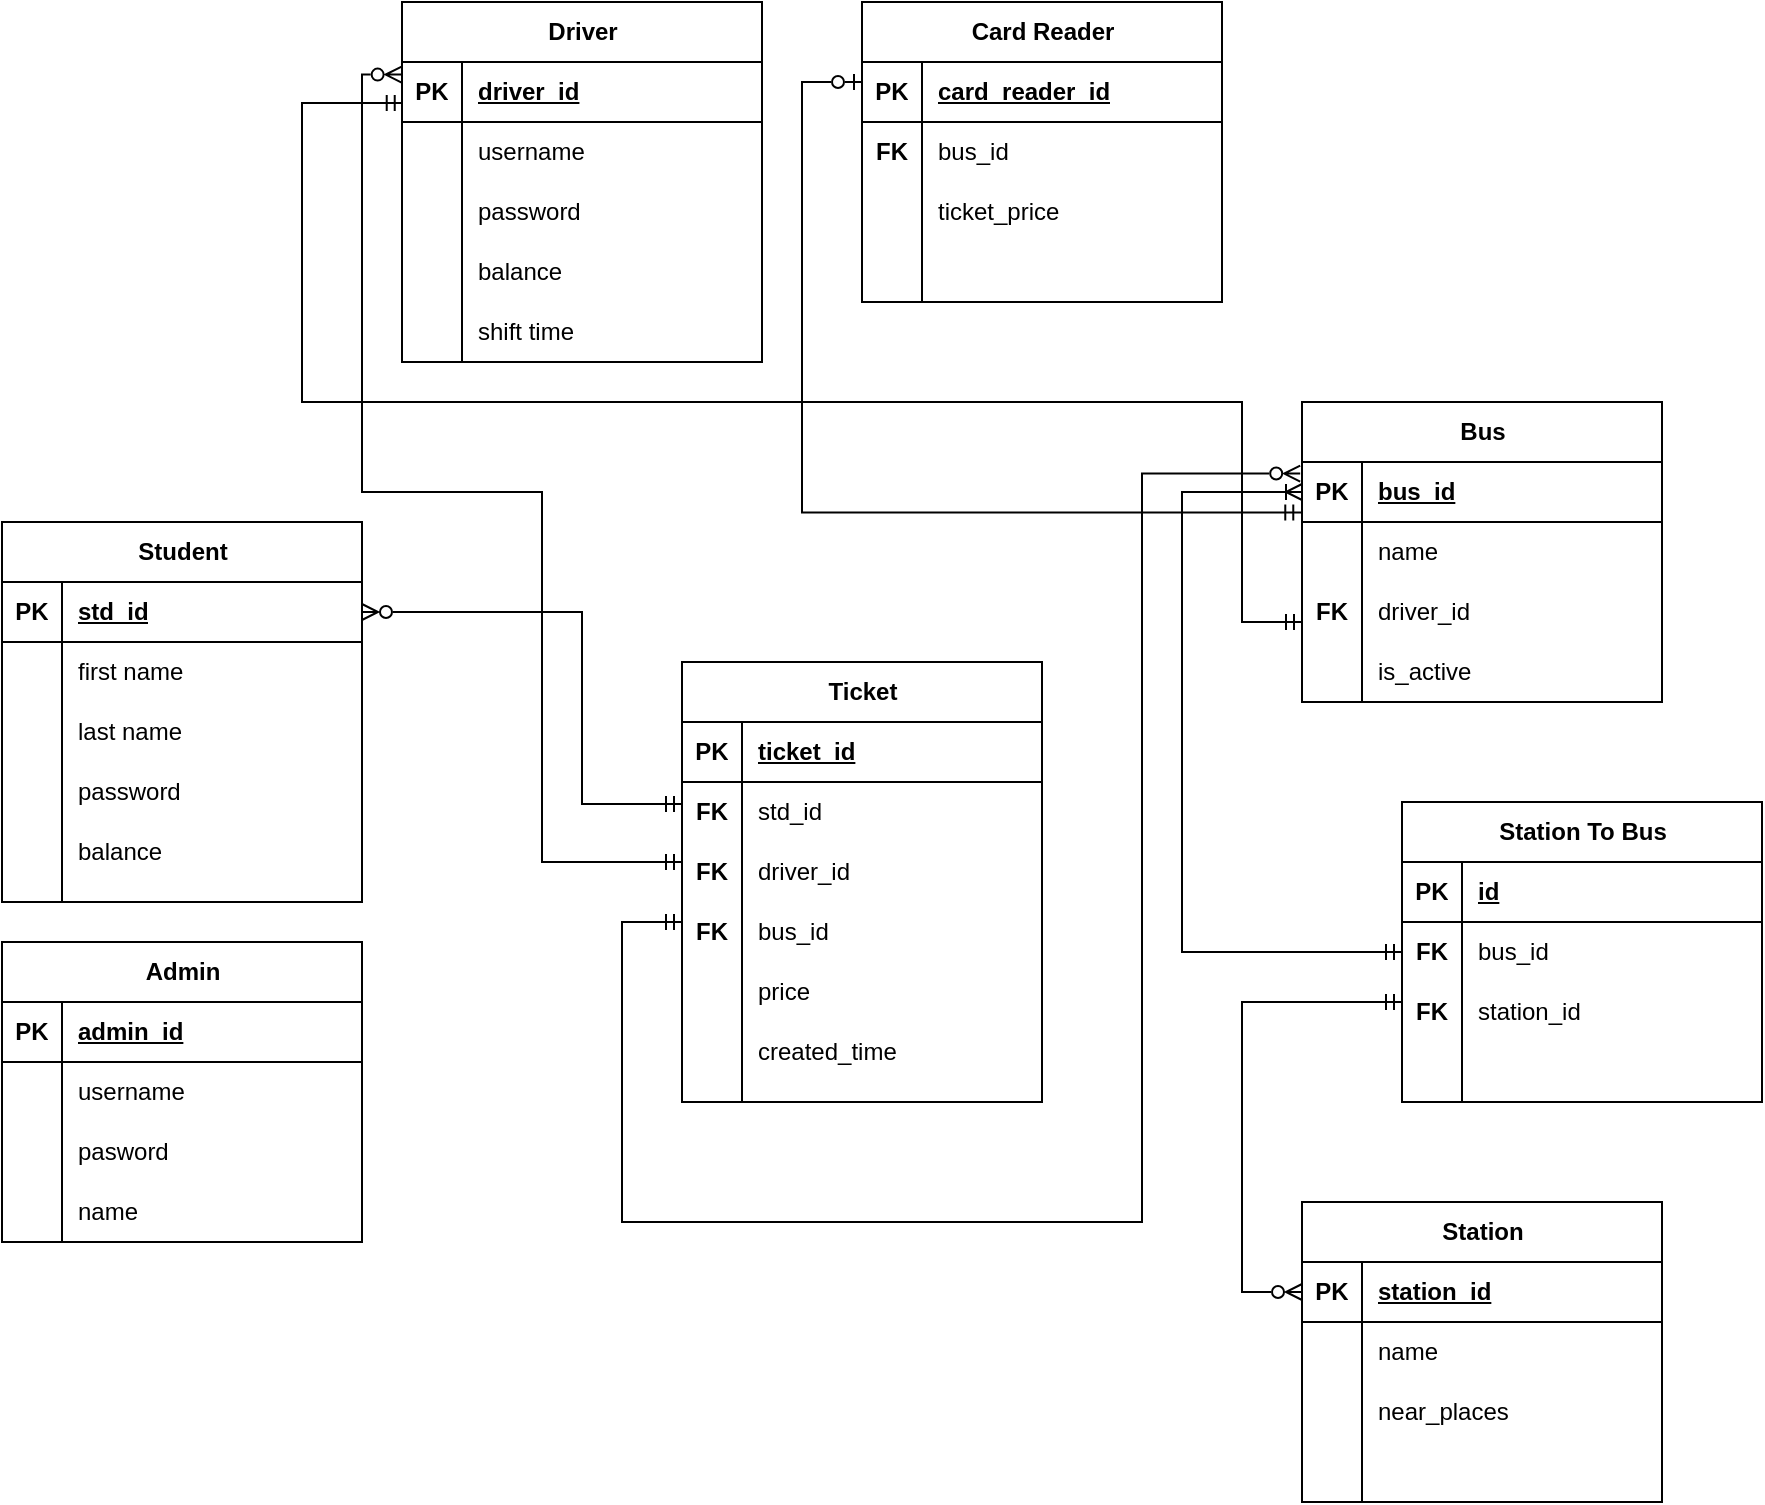 <mxfile version="21.1.8" type="github">
  <diagram name="Page-1" id="_sfg9ShAtfJG--8N6s5Y">
    <mxGraphModel dx="362" dy="801" grid="1" gridSize="10" guides="1" tooltips="1" connect="1" arrows="1" fold="1" page="1" pageScale="1" pageWidth="850" pageHeight="1100" math="0" shadow="0">
      <root>
        <mxCell id="0" />
        <mxCell id="1" parent="0" />
        <mxCell id="ySPBwFhp17g64tjMzKkS-1" value="Student" style="shape=table;startSize=30;container=1;collapsible=1;childLayout=tableLayout;fixedRows=1;rowLines=0;fontStyle=1;align=center;resizeLast=1;html=1;" parent="1" vertex="1">
          <mxGeometry x="170" y="290" width="180" height="190" as="geometry" />
        </mxCell>
        <mxCell id="ySPBwFhp17g64tjMzKkS-2" value="" style="shape=tableRow;horizontal=0;startSize=0;swimlaneHead=0;swimlaneBody=0;fillColor=none;collapsible=0;dropTarget=0;points=[[0,0.5],[1,0.5]];portConstraint=eastwest;top=0;left=0;right=0;bottom=1;" parent="ySPBwFhp17g64tjMzKkS-1" vertex="1">
          <mxGeometry y="30" width="180" height="30" as="geometry" />
        </mxCell>
        <mxCell id="ySPBwFhp17g64tjMzKkS-3" value="PK" style="shape=partialRectangle;connectable=0;fillColor=none;top=0;left=0;bottom=0;right=0;fontStyle=1;overflow=hidden;whiteSpace=wrap;html=1;" parent="ySPBwFhp17g64tjMzKkS-2" vertex="1">
          <mxGeometry width="30" height="30" as="geometry">
            <mxRectangle width="30" height="30" as="alternateBounds" />
          </mxGeometry>
        </mxCell>
        <mxCell id="ySPBwFhp17g64tjMzKkS-4" value="std_id" style="shape=partialRectangle;connectable=0;fillColor=none;top=0;left=0;bottom=0;right=0;align=left;spacingLeft=6;fontStyle=5;overflow=hidden;whiteSpace=wrap;html=1;" parent="ySPBwFhp17g64tjMzKkS-2" vertex="1">
          <mxGeometry x="30" width="150" height="30" as="geometry">
            <mxRectangle width="150" height="30" as="alternateBounds" />
          </mxGeometry>
        </mxCell>
        <mxCell id="ySPBwFhp17g64tjMzKkS-5" value="" style="shape=tableRow;horizontal=0;startSize=0;swimlaneHead=0;swimlaneBody=0;fillColor=none;collapsible=0;dropTarget=0;points=[[0,0.5],[1,0.5]];portConstraint=eastwest;top=0;left=0;right=0;bottom=0;" parent="ySPBwFhp17g64tjMzKkS-1" vertex="1">
          <mxGeometry y="60" width="180" height="30" as="geometry" />
        </mxCell>
        <mxCell id="ySPBwFhp17g64tjMzKkS-6" value="" style="shape=partialRectangle;connectable=0;fillColor=none;top=0;left=0;bottom=0;right=0;editable=1;overflow=hidden;whiteSpace=wrap;html=1;" parent="ySPBwFhp17g64tjMzKkS-5" vertex="1">
          <mxGeometry width="30" height="30" as="geometry">
            <mxRectangle width="30" height="30" as="alternateBounds" />
          </mxGeometry>
        </mxCell>
        <mxCell id="ySPBwFhp17g64tjMzKkS-7" value="first name" style="shape=partialRectangle;connectable=0;fillColor=none;top=0;left=0;bottom=0;right=0;align=left;spacingLeft=6;overflow=hidden;whiteSpace=wrap;html=1;" parent="ySPBwFhp17g64tjMzKkS-5" vertex="1">
          <mxGeometry x="30" width="150" height="30" as="geometry">
            <mxRectangle width="150" height="30" as="alternateBounds" />
          </mxGeometry>
        </mxCell>
        <mxCell id="ySPBwFhp17g64tjMzKkS-8" value="" style="shape=tableRow;horizontal=0;startSize=0;swimlaneHead=0;swimlaneBody=0;fillColor=none;collapsible=0;dropTarget=0;points=[[0,0.5],[1,0.5]];portConstraint=eastwest;top=0;left=0;right=0;bottom=0;" parent="ySPBwFhp17g64tjMzKkS-1" vertex="1">
          <mxGeometry y="90" width="180" height="30" as="geometry" />
        </mxCell>
        <mxCell id="ySPBwFhp17g64tjMzKkS-9" value="" style="shape=partialRectangle;connectable=0;fillColor=none;top=0;left=0;bottom=0;right=0;editable=1;overflow=hidden;whiteSpace=wrap;html=1;" parent="ySPBwFhp17g64tjMzKkS-8" vertex="1">
          <mxGeometry width="30" height="30" as="geometry">
            <mxRectangle width="30" height="30" as="alternateBounds" />
          </mxGeometry>
        </mxCell>
        <mxCell id="ySPBwFhp17g64tjMzKkS-10" value="last name" style="shape=partialRectangle;connectable=0;fillColor=none;top=0;left=0;bottom=0;right=0;align=left;spacingLeft=6;overflow=hidden;whiteSpace=wrap;html=1;" parent="ySPBwFhp17g64tjMzKkS-8" vertex="1">
          <mxGeometry x="30" width="150" height="30" as="geometry">
            <mxRectangle width="150" height="30" as="alternateBounds" />
          </mxGeometry>
        </mxCell>
        <mxCell id="ySPBwFhp17g64tjMzKkS-11" value="" style="shape=tableRow;horizontal=0;startSize=0;swimlaneHead=0;swimlaneBody=0;fillColor=none;collapsible=0;dropTarget=0;points=[[0,0.5],[1,0.5]];portConstraint=eastwest;top=0;left=0;right=0;bottom=0;" parent="ySPBwFhp17g64tjMzKkS-1" vertex="1">
          <mxGeometry y="120" width="180" height="30" as="geometry" />
        </mxCell>
        <mxCell id="ySPBwFhp17g64tjMzKkS-12" value="" style="shape=partialRectangle;connectable=0;fillColor=none;top=0;left=0;bottom=0;right=0;editable=1;overflow=hidden;whiteSpace=wrap;html=1;" parent="ySPBwFhp17g64tjMzKkS-11" vertex="1">
          <mxGeometry width="30" height="30" as="geometry">
            <mxRectangle width="30" height="30" as="alternateBounds" />
          </mxGeometry>
        </mxCell>
        <mxCell id="ySPBwFhp17g64tjMzKkS-13" value="password" style="shape=partialRectangle;connectable=0;fillColor=none;top=0;left=0;bottom=0;right=0;align=left;spacingLeft=6;overflow=hidden;whiteSpace=wrap;html=1;" parent="ySPBwFhp17g64tjMzKkS-11" vertex="1">
          <mxGeometry x="30" width="150" height="30" as="geometry">
            <mxRectangle width="150" height="30" as="alternateBounds" />
          </mxGeometry>
        </mxCell>
        <mxCell id="ySPBwFhp17g64tjMzKkS-14" value="" style="endArrow=none;html=1;rounded=0;" parent="1" edge="1">
          <mxGeometry width="50" height="50" relative="1" as="geometry">
            <mxPoint x="200" y="480" as="sourcePoint" />
            <mxPoint x="200" y="440" as="targetPoint" />
          </mxGeometry>
        </mxCell>
        <mxCell id="ySPBwFhp17g64tjMzKkS-15" value="balance" style="shape=partialRectangle;connectable=0;fillColor=none;top=0;left=0;bottom=0;right=0;align=left;spacingLeft=6;overflow=hidden;whiteSpace=wrap;html=1;" parent="1" vertex="1">
          <mxGeometry x="200" y="440" width="150" height="30" as="geometry">
            <mxRectangle width="150" height="30" as="alternateBounds" />
          </mxGeometry>
        </mxCell>
        <mxCell id="ySPBwFhp17g64tjMzKkS-17" value="Admin" style="shape=table;startSize=30;container=1;collapsible=1;childLayout=tableLayout;fixedRows=1;rowLines=0;fontStyle=1;align=center;resizeLast=1;html=1;" parent="1" vertex="1">
          <mxGeometry x="170" y="500" width="180" height="150" as="geometry" />
        </mxCell>
        <mxCell id="ySPBwFhp17g64tjMzKkS-18" value="" style="shape=tableRow;horizontal=0;startSize=0;swimlaneHead=0;swimlaneBody=0;fillColor=none;collapsible=0;dropTarget=0;points=[[0,0.5],[1,0.5]];portConstraint=eastwest;top=0;left=0;right=0;bottom=1;" parent="ySPBwFhp17g64tjMzKkS-17" vertex="1">
          <mxGeometry y="30" width="180" height="30" as="geometry" />
        </mxCell>
        <mxCell id="ySPBwFhp17g64tjMzKkS-19" value="PK" style="shape=partialRectangle;connectable=0;fillColor=none;top=0;left=0;bottom=0;right=0;fontStyle=1;overflow=hidden;whiteSpace=wrap;html=1;" parent="ySPBwFhp17g64tjMzKkS-18" vertex="1">
          <mxGeometry width="30" height="30" as="geometry">
            <mxRectangle width="30" height="30" as="alternateBounds" />
          </mxGeometry>
        </mxCell>
        <mxCell id="ySPBwFhp17g64tjMzKkS-20" value="admin_id" style="shape=partialRectangle;connectable=0;fillColor=none;top=0;left=0;bottom=0;right=0;align=left;spacingLeft=6;fontStyle=5;overflow=hidden;whiteSpace=wrap;html=1;" parent="ySPBwFhp17g64tjMzKkS-18" vertex="1">
          <mxGeometry x="30" width="150" height="30" as="geometry">
            <mxRectangle width="150" height="30" as="alternateBounds" />
          </mxGeometry>
        </mxCell>
        <mxCell id="ySPBwFhp17g64tjMzKkS-21" value="" style="shape=tableRow;horizontal=0;startSize=0;swimlaneHead=0;swimlaneBody=0;fillColor=none;collapsible=0;dropTarget=0;points=[[0,0.5],[1,0.5]];portConstraint=eastwest;top=0;left=0;right=0;bottom=0;" parent="ySPBwFhp17g64tjMzKkS-17" vertex="1">
          <mxGeometry y="60" width="180" height="30" as="geometry" />
        </mxCell>
        <mxCell id="ySPBwFhp17g64tjMzKkS-22" value="" style="shape=partialRectangle;connectable=0;fillColor=none;top=0;left=0;bottom=0;right=0;editable=1;overflow=hidden;whiteSpace=wrap;html=1;" parent="ySPBwFhp17g64tjMzKkS-21" vertex="1">
          <mxGeometry width="30" height="30" as="geometry">
            <mxRectangle width="30" height="30" as="alternateBounds" />
          </mxGeometry>
        </mxCell>
        <mxCell id="ySPBwFhp17g64tjMzKkS-23" value="username" style="shape=partialRectangle;connectable=0;fillColor=none;top=0;left=0;bottom=0;right=0;align=left;spacingLeft=6;overflow=hidden;whiteSpace=wrap;html=1;" parent="ySPBwFhp17g64tjMzKkS-21" vertex="1">
          <mxGeometry x="30" width="150" height="30" as="geometry">
            <mxRectangle width="150" height="30" as="alternateBounds" />
          </mxGeometry>
        </mxCell>
        <mxCell id="ySPBwFhp17g64tjMzKkS-24" value="" style="shape=tableRow;horizontal=0;startSize=0;swimlaneHead=0;swimlaneBody=0;fillColor=none;collapsible=0;dropTarget=0;points=[[0,0.5],[1,0.5]];portConstraint=eastwest;top=0;left=0;right=0;bottom=0;" parent="ySPBwFhp17g64tjMzKkS-17" vertex="1">
          <mxGeometry y="90" width="180" height="30" as="geometry" />
        </mxCell>
        <mxCell id="ySPBwFhp17g64tjMzKkS-25" value="" style="shape=partialRectangle;connectable=0;fillColor=none;top=0;left=0;bottom=0;right=0;editable=1;overflow=hidden;whiteSpace=wrap;html=1;" parent="ySPBwFhp17g64tjMzKkS-24" vertex="1">
          <mxGeometry width="30" height="30" as="geometry">
            <mxRectangle width="30" height="30" as="alternateBounds" />
          </mxGeometry>
        </mxCell>
        <mxCell id="ySPBwFhp17g64tjMzKkS-26" value="pasword" style="shape=partialRectangle;connectable=0;fillColor=none;top=0;left=0;bottom=0;right=0;align=left;spacingLeft=6;overflow=hidden;whiteSpace=wrap;html=1;" parent="ySPBwFhp17g64tjMzKkS-24" vertex="1">
          <mxGeometry x="30" width="150" height="30" as="geometry">
            <mxRectangle width="150" height="30" as="alternateBounds" />
          </mxGeometry>
        </mxCell>
        <mxCell id="ySPBwFhp17g64tjMzKkS-27" value="" style="shape=tableRow;horizontal=0;startSize=0;swimlaneHead=0;swimlaneBody=0;fillColor=none;collapsible=0;dropTarget=0;points=[[0,0.5],[1,0.5]];portConstraint=eastwest;top=0;left=0;right=0;bottom=0;" parent="ySPBwFhp17g64tjMzKkS-17" vertex="1">
          <mxGeometry y="120" width="180" height="30" as="geometry" />
        </mxCell>
        <mxCell id="ySPBwFhp17g64tjMzKkS-28" value="" style="shape=partialRectangle;connectable=0;fillColor=none;top=0;left=0;bottom=0;right=0;editable=1;overflow=hidden;whiteSpace=wrap;html=1;" parent="ySPBwFhp17g64tjMzKkS-27" vertex="1">
          <mxGeometry width="30" height="30" as="geometry">
            <mxRectangle width="30" height="30" as="alternateBounds" />
          </mxGeometry>
        </mxCell>
        <mxCell id="ySPBwFhp17g64tjMzKkS-29" value="name" style="shape=partialRectangle;connectable=0;fillColor=none;top=0;left=0;bottom=0;right=0;align=left;spacingLeft=6;overflow=hidden;whiteSpace=wrap;html=1;" parent="ySPBwFhp17g64tjMzKkS-27" vertex="1">
          <mxGeometry x="30" width="150" height="30" as="geometry">
            <mxRectangle width="150" height="30" as="alternateBounds" />
          </mxGeometry>
        </mxCell>
        <mxCell id="ySPBwFhp17g64tjMzKkS-32" value="Ticket" style="shape=table;startSize=30;container=1;collapsible=1;childLayout=tableLayout;fixedRows=1;rowLines=0;fontStyle=1;align=center;resizeLast=1;html=1;" parent="1" vertex="1">
          <mxGeometry x="510" y="360" width="180" height="220" as="geometry" />
        </mxCell>
        <mxCell id="ySPBwFhp17g64tjMzKkS-33" value="" style="shape=tableRow;horizontal=0;startSize=0;swimlaneHead=0;swimlaneBody=0;fillColor=none;collapsible=0;dropTarget=0;points=[[0,0.5],[1,0.5]];portConstraint=eastwest;top=0;left=0;right=0;bottom=1;" parent="ySPBwFhp17g64tjMzKkS-32" vertex="1">
          <mxGeometry y="30" width="180" height="30" as="geometry" />
        </mxCell>
        <mxCell id="ySPBwFhp17g64tjMzKkS-34" value="PK" style="shape=partialRectangle;connectable=0;fillColor=none;top=0;left=0;bottom=0;right=0;fontStyle=1;overflow=hidden;whiteSpace=wrap;html=1;" parent="ySPBwFhp17g64tjMzKkS-33" vertex="1">
          <mxGeometry width="30" height="30" as="geometry">
            <mxRectangle width="30" height="30" as="alternateBounds" />
          </mxGeometry>
        </mxCell>
        <mxCell id="ySPBwFhp17g64tjMzKkS-35" value="ticket_id" style="shape=partialRectangle;connectable=0;fillColor=none;top=0;left=0;bottom=0;right=0;align=left;spacingLeft=6;fontStyle=5;overflow=hidden;whiteSpace=wrap;html=1;" parent="ySPBwFhp17g64tjMzKkS-33" vertex="1">
          <mxGeometry x="30" width="150" height="30" as="geometry">
            <mxRectangle width="150" height="30" as="alternateBounds" />
          </mxGeometry>
        </mxCell>
        <mxCell id="ySPBwFhp17g64tjMzKkS-36" value="" style="shape=tableRow;horizontal=0;startSize=0;swimlaneHead=0;swimlaneBody=0;fillColor=none;collapsible=0;dropTarget=0;points=[[0,0.5],[1,0.5]];portConstraint=eastwest;top=0;left=0;right=0;bottom=0;" parent="ySPBwFhp17g64tjMzKkS-32" vertex="1">
          <mxGeometry y="60" width="180" height="30" as="geometry" />
        </mxCell>
        <mxCell id="ySPBwFhp17g64tjMzKkS-37" value="" style="shape=partialRectangle;connectable=0;fillColor=none;top=0;left=0;bottom=0;right=0;editable=1;overflow=hidden;whiteSpace=wrap;html=1;" parent="ySPBwFhp17g64tjMzKkS-36" vertex="1">
          <mxGeometry width="30" height="30" as="geometry">
            <mxRectangle width="30" height="30" as="alternateBounds" />
          </mxGeometry>
        </mxCell>
        <mxCell id="ySPBwFhp17g64tjMzKkS-38" value="std_id" style="shape=partialRectangle;connectable=0;fillColor=none;top=0;left=0;bottom=0;right=0;align=left;spacingLeft=6;overflow=hidden;whiteSpace=wrap;html=1;" parent="ySPBwFhp17g64tjMzKkS-36" vertex="1">
          <mxGeometry x="30" width="150" height="30" as="geometry">
            <mxRectangle width="150" height="30" as="alternateBounds" />
          </mxGeometry>
        </mxCell>
        <mxCell id="ySPBwFhp17g64tjMzKkS-39" value="" style="shape=tableRow;horizontal=0;startSize=0;swimlaneHead=0;swimlaneBody=0;fillColor=none;collapsible=0;dropTarget=0;points=[[0,0.5],[1,0.5]];portConstraint=eastwest;top=0;left=0;right=0;bottom=0;" parent="ySPBwFhp17g64tjMzKkS-32" vertex="1">
          <mxGeometry y="90" width="180" height="30" as="geometry" />
        </mxCell>
        <mxCell id="ySPBwFhp17g64tjMzKkS-40" value="" style="shape=partialRectangle;connectable=0;fillColor=none;top=0;left=0;bottom=0;right=0;editable=1;overflow=hidden;whiteSpace=wrap;html=1;" parent="ySPBwFhp17g64tjMzKkS-39" vertex="1">
          <mxGeometry width="30" height="30" as="geometry">
            <mxRectangle width="30" height="30" as="alternateBounds" />
          </mxGeometry>
        </mxCell>
        <mxCell id="ySPBwFhp17g64tjMzKkS-41" value="driver_id" style="shape=partialRectangle;connectable=0;fillColor=none;top=0;left=0;bottom=0;right=0;align=left;spacingLeft=6;overflow=hidden;whiteSpace=wrap;html=1;" parent="ySPBwFhp17g64tjMzKkS-39" vertex="1">
          <mxGeometry x="30" width="150" height="30" as="geometry">
            <mxRectangle width="150" height="30" as="alternateBounds" />
          </mxGeometry>
        </mxCell>
        <mxCell id="ySPBwFhp17g64tjMzKkS-42" value="" style="shape=tableRow;horizontal=0;startSize=0;swimlaneHead=0;swimlaneBody=0;fillColor=none;collapsible=0;dropTarget=0;points=[[0,0.5],[1,0.5]];portConstraint=eastwest;top=0;left=0;right=0;bottom=0;" parent="ySPBwFhp17g64tjMzKkS-32" vertex="1">
          <mxGeometry y="120" width="180" height="30" as="geometry" />
        </mxCell>
        <mxCell id="ySPBwFhp17g64tjMzKkS-43" value="" style="shape=partialRectangle;connectable=0;fillColor=none;top=0;left=0;bottom=0;right=0;editable=1;overflow=hidden;whiteSpace=wrap;html=1;" parent="ySPBwFhp17g64tjMzKkS-42" vertex="1">
          <mxGeometry width="30" height="30" as="geometry">
            <mxRectangle width="30" height="30" as="alternateBounds" />
          </mxGeometry>
        </mxCell>
        <mxCell id="ySPBwFhp17g64tjMzKkS-44" value="bus_id" style="shape=partialRectangle;connectable=0;fillColor=none;top=0;left=0;bottom=0;right=0;align=left;spacingLeft=6;overflow=hidden;whiteSpace=wrap;html=1;" parent="ySPBwFhp17g64tjMzKkS-42" vertex="1">
          <mxGeometry x="30" width="150" height="30" as="geometry">
            <mxRectangle width="150" height="30" as="alternateBounds" />
          </mxGeometry>
        </mxCell>
        <mxCell id="ySPBwFhp17g64tjMzKkS-45" value="" style="endArrow=none;html=1;rounded=0;" parent="1" edge="1">
          <mxGeometry width="50" height="50" relative="1" as="geometry">
            <mxPoint x="540" y="580" as="sourcePoint" />
            <mxPoint x="540" y="510" as="targetPoint" />
          </mxGeometry>
        </mxCell>
        <mxCell id="ySPBwFhp17g64tjMzKkS-46" value="price" style="shape=partialRectangle;connectable=0;fillColor=none;top=0;left=0;bottom=0;right=0;align=left;spacingLeft=6;overflow=hidden;whiteSpace=wrap;html=1;" parent="1" vertex="1">
          <mxGeometry x="540" y="510" width="150" height="30" as="geometry">
            <mxRectangle width="150" height="30" as="alternateBounds" />
          </mxGeometry>
        </mxCell>
        <mxCell id="ySPBwFhp17g64tjMzKkS-47" value="created_time" style="shape=partialRectangle;connectable=0;fillColor=none;top=0;left=0;bottom=0;right=0;align=left;spacingLeft=6;overflow=hidden;whiteSpace=wrap;html=1;" parent="1" vertex="1">
          <mxGeometry x="540" y="540" width="150" height="30" as="geometry">
            <mxRectangle width="150" height="30" as="alternateBounds" />
          </mxGeometry>
        </mxCell>
        <mxCell id="ySPBwFhp17g64tjMzKkS-48" value="Bus" style="shape=table;startSize=30;container=1;collapsible=1;childLayout=tableLayout;fixedRows=1;rowLines=0;fontStyle=1;align=center;resizeLast=1;html=1;" parent="1" vertex="1">
          <mxGeometry x="820" y="230" width="180" height="150" as="geometry" />
        </mxCell>
        <mxCell id="ySPBwFhp17g64tjMzKkS-49" value="" style="shape=tableRow;horizontal=0;startSize=0;swimlaneHead=0;swimlaneBody=0;fillColor=none;collapsible=0;dropTarget=0;points=[[0,0.5],[1,0.5]];portConstraint=eastwest;top=0;left=0;right=0;bottom=1;" parent="ySPBwFhp17g64tjMzKkS-48" vertex="1">
          <mxGeometry y="30" width="180" height="30" as="geometry" />
        </mxCell>
        <mxCell id="ySPBwFhp17g64tjMzKkS-50" value="PK" style="shape=partialRectangle;connectable=0;fillColor=none;top=0;left=0;bottom=0;right=0;fontStyle=1;overflow=hidden;whiteSpace=wrap;html=1;" parent="ySPBwFhp17g64tjMzKkS-49" vertex="1">
          <mxGeometry width="30" height="30" as="geometry">
            <mxRectangle width="30" height="30" as="alternateBounds" />
          </mxGeometry>
        </mxCell>
        <mxCell id="ySPBwFhp17g64tjMzKkS-51" value="bus_id" style="shape=partialRectangle;connectable=0;fillColor=none;top=0;left=0;bottom=0;right=0;align=left;spacingLeft=6;fontStyle=5;overflow=hidden;whiteSpace=wrap;html=1;" parent="ySPBwFhp17g64tjMzKkS-49" vertex="1">
          <mxGeometry x="30" width="150" height="30" as="geometry">
            <mxRectangle width="150" height="30" as="alternateBounds" />
          </mxGeometry>
        </mxCell>
        <mxCell id="ySPBwFhp17g64tjMzKkS-52" value="" style="shape=tableRow;horizontal=0;startSize=0;swimlaneHead=0;swimlaneBody=0;fillColor=none;collapsible=0;dropTarget=0;points=[[0,0.5],[1,0.5]];portConstraint=eastwest;top=0;left=0;right=0;bottom=0;" parent="ySPBwFhp17g64tjMzKkS-48" vertex="1">
          <mxGeometry y="60" width="180" height="30" as="geometry" />
        </mxCell>
        <mxCell id="ySPBwFhp17g64tjMzKkS-53" value="" style="shape=partialRectangle;connectable=0;fillColor=none;top=0;left=0;bottom=0;right=0;editable=1;overflow=hidden;whiteSpace=wrap;html=1;" parent="ySPBwFhp17g64tjMzKkS-52" vertex="1">
          <mxGeometry width="30" height="30" as="geometry">
            <mxRectangle width="30" height="30" as="alternateBounds" />
          </mxGeometry>
        </mxCell>
        <mxCell id="ySPBwFhp17g64tjMzKkS-54" value="name" style="shape=partialRectangle;connectable=0;fillColor=none;top=0;left=0;bottom=0;right=0;align=left;spacingLeft=6;overflow=hidden;whiteSpace=wrap;html=1;" parent="ySPBwFhp17g64tjMzKkS-52" vertex="1">
          <mxGeometry x="30" width="150" height="30" as="geometry">
            <mxRectangle width="150" height="30" as="alternateBounds" />
          </mxGeometry>
        </mxCell>
        <mxCell id="ySPBwFhp17g64tjMzKkS-55" value="" style="shape=tableRow;horizontal=0;startSize=0;swimlaneHead=0;swimlaneBody=0;fillColor=none;collapsible=0;dropTarget=0;points=[[0,0.5],[1,0.5]];portConstraint=eastwest;top=0;left=0;right=0;bottom=0;" parent="ySPBwFhp17g64tjMzKkS-48" vertex="1">
          <mxGeometry y="90" width="180" height="30" as="geometry" />
        </mxCell>
        <mxCell id="ySPBwFhp17g64tjMzKkS-56" value="" style="shape=partialRectangle;connectable=0;fillColor=none;top=0;left=0;bottom=0;right=0;editable=1;overflow=hidden;whiteSpace=wrap;html=1;" parent="ySPBwFhp17g64tjMzKkS-55" vertex="1">
          <mxGeometry width="30" height="30" as="geometry">
            <mxRectangle width="30" height="30" as="alternateBounds" />
          </mxGeometry>
        </mxCell>
        <mxCell id="ySPBwFhp17g64tjMzKkS-57" value="driver_id" style="shape=partialRectangle;connectable=0;fillColor=none;top=0;left=0;bottom=0;right=0;align=left;spacingLeft=6;overflow=hidden;whiteSpace=wrap;html=1;" parent="ySPBwFhp17g64tjMzKkS-55" vertex="1">
          <mxGeometry x="30" width="150" height="30" as="geometry">
            <mxRectangle width="150" height="30" as="alternateBounds" />
          </mxGeometry>
        </mxCell>
        <mxCell id="ySPBwFhp17g64tjMzKkS-58" value="" style="shape=tableRow;horizontal=0;startSize=0;swimlaneHead=0;swimlaneBody=0;fillColor=none;collapsible=0;dropTarget=0;points=[[0,0.5],[1,0.5]];portConstraint=eastwest;top=0;left=0;right=0;bottom=0;" parent="ySPBwFhp17g64tjMzKkS-48" vertex="1">
          <mxGeometry y="120" width="180" height="30" as="geometry" />
        </mxCell>
        <mxCell id="ySPBwFhp17g64tjMzKkS-59" value="" style="shape=partialRectangle;connectable=0;fillColor=none;top=0;left=0;bottom=0;right=0;editable=1;overflow=hidden;whiteSpace=wrap;html=1;" parent="ySPBwFhp17g64tjMzKkS-58" vertex="1">
          <mxGeometry width="30" height="30" as="geometry">
            <mxRectangle width="30" height="30" as="alternateBounds" />
          </mxGeometry>
        </mxCell>
        <mxCell id="ySPBwFhp17g64tjMzKkS-60" value="" style="shape=partialRectangle;connectable=0;fillColor=none;top=0;left=0;bottom=0;right=0;align=left;spacingLeft=6;overflow=hidden;whiteSpace=wrap;html=1;" parent="ySPBwFhp17g64tjMzKkS-58" vertex="1">
          <mxGeometry x="30" width="150" height="30" as="geometry">
            <mxRectangle width="150" height="30" as="alternateBounds" />
          </mxGeometry>
        </mxCell>
        <mxCell id="ySPBwFhp17g64tjMzKkS-64" value="Station" style="shape=table;startSize=30;container=1;collapsible=1;childLayout=tableLayout;fixedRows=1;rowLines=0;fontStyle=1;align=center;resizeLast=1;html=1;" parent="1" vertex="1">
          <mxGeometry x="820" y="630" width="180" height="150" as="geometry" />
        </mxCell>
        <mxCell id="ySPBwFhp17g64tjMzKkS-65" value="" style="shape=tableRow;horizontal=0;startSize=0;swimlaneHead=0;swimlaneBody=0;fillColor=none;collapsible=0;dropTarget=0;points=[[0,0.5],[1,0.5]];portConstraint=eastwest;top=0;left=0;right=0;bottom=1;" parent="ySPBwFhp17g64tjMzKkS-64" vertex="1">
          <mxGeometry y="30" width="180" height="30" as="geometry" />
        </mxCell>
        <mxCell id="ySPBwFhp17g64tjMzKkS-66" value="PK" style="shape=partialRectangle;connectable=0;fillColor=none;top=0;left=0;bottom=0;right=0;fontStyle=1;overflow=hidden;whiteSpace=wrap;html=1;" parent="ySPBwFhp17g64tjMzKkS-65" vertex="1">
          <mxGeometry width="30" height="30" as="geometry">
            <mxRectangle width="30" height="30" as="alternateBounds" />
          </mxGeometry>
        </mxCell>
        <mxCell id="ySPBwFhp17g64tjMzKkS-67" value="station_id" style="shape=partialRectangle;connectable=0;fillColor=none;top=0;left=0;bottom=0;right=0;align=left;spacingLeft=6;fontStyle=5;overflow=hidden;whiteSpace=wrap;html=1;" parent="ySPBwFhp17g64tjMzKkS-65" vertex="1">
          <mxGeometry x="30" width="150" height="30" as="geometry">
            <mxRectangle width="150" height="30" as="alternateBounds" />
          </mxGeometry>
        </mxCell>
        <mxCell id="ySPBwFhp17g64tjMzKkS-68" value="" style="shape=tableRow;horizontal=0;startSize=0;swimlaneHead=0;swimlaneBody=0;fillColor=none;collapsible=0;dropTarget=0;points=[[0,0.5],[1,0.5]];portConstraint=eastwest;top=0;left=0;right=0;bottom=0;" parent="ySPBwFhp17g64tjMzKkS-64" vertex="1">
          <mxGeometry y="60" width="180" height="30" as="geometry" />
        </mxCell>
        <mxCell id="ySPBwFhp17g64tjMzKkS-69" value="" style="shape=partialRectangle;connectable=0;fillColor=none;top=0;left=0;bottom=0;right=0;editable=1;overflow=hidden;whiteSpace=wrap;html=1;" parent="ySPBwFhp17g64tjMzKkS-68" vertex="1">
          <mxGeometry width="30" height="30" as="geometry">
            <mxRectangle width="30" height="30" as="alternateBounds" />
          </mxGeometry>
        </mxCell>
        <mxCell id="ySPBwFhp17g64tjMzKkS-70" value="name" style="shape=partialRectangle;connectable=0;fillColor=none;top=0;left=0;bottom=0;right=0;align=left;spacingLeft=6;overflow=hidden;whiteSpace=wrap;html=1;" parent="ySPBwFhp17g64tjMzKkS-68" vertex="1">
          <mxGeometry x="30" width="150" height="30" as="geometry">
            <mxRectangle width="150" height="30" as="alternateBounds" />
          </mxGeometry>
        </mxCell>
        <mxCell id="ySPBwFhp17g64tjMzKkS-71" value="" style="shape=tableRow;horizontal=0;startSize=0;swimlaneHead=0;swimlaneBody=0;fillColor=none;collapsible=0;dropTarget=0;points=[[0,0.5],[1,0.5]];portConstraint=eastwest;top=0;left=0;right=0;bottom=0;" parent="ySPBwFhp17g64tjMzKkS-64" vertex="1">
          <mxGeometry y="90" width="180" height="30" as="geometry" />
        </mxCell>
        <mxCell id="ySPBwFhp17g64tjMzKkS-72" value="" style="shape=partialRectangle;connectable=0;fillColor=none;top=0;left=0;bottom=0;right=0;editable=1;overflow=hidden;whiteSpace=wrap;html=1;" parent="ySPBwFhp17g64tjMzKkS-71" vertex="1">
          <mxGeometry width="30" height="30" as="geometry">
            <mxRectangle width="30" height="30" as="alternateBounds" />
          </mxGeometry>
        </mxCell>
        <mxCell id="ySPBwFhp17g64tjMzKkS-73" value="near_places" style="shape=partialRectangle;connectable=0;fillColor=none;top=0;left=0;bottom=0;right=0;align=left;spacingLeft=6;overflow=hidden;whiteSpace=wrap;html=1;" parent="ySPBwFhp17g64tjMzKkS-71" vertex="1">
          <mxGeometry x="30" width="150" height="30" as="geometry">
            <mxRectangle width="150" height="30" as="alternateBounds" />
          </mxGeometry>
        </mxCell>
        <mxCell id="ySPBwFhp17g64tjMzKkS-74" value="" style="shape=tableRow;horizontal=0;startSize=0;swimlaneHead=0;swimlaneBody=0;fillColor=none;collapsible=0;dropTarget=0;points=[[0,0.5],[1,0.5]];portConstraint=eastwest;top=0;left=0;right=0;bottom=0;" parent="ySPBwFhp17g64tjMzKkS-64" vertex="1">
          <mxGeometry y="120" width="180" height="30" as="geometry" />
        </mxCell>
        <mxCell id="ySPBwFhp17g64tjMzKkS-75" value="" style="shape=partialRectangle;connectable=0;fillColor=none;top=0;left=0;bottom=0;right=0;editable=1;overflow=hidden;whiteSpace=wrap;html=1;" parent="ySPBwFhp17g64tjMzKkS-74" vertex="1">
          <mxGeometry width="30" height="30" as="geometry">
            <mxRectangle width="30" height="30" as="alternateBounds" />
          </mxGeometry>
        </mxCell>
        <mxCell id="ySPBwFhp17g64tjMzKkS-76" value="" style="shape=partialRectangle;connectable=0;fillColor=none;top=0;left=0;bottom=0;right=0;align=left;spacingLeft=6;overflow=hidden;whiteSpace=wrap;html=1;" parent="ySPBwFhp17g64tjMzKkS-74" vertex="1">
          <mxGeometry x="30" width="150" height="30" as="geometry">
            <mxRectangle width="150" height="30" as="alternateBounds" />
          </mxGeometry>
        </mxCell>
        <mxCell id="ySPBwFhp17g64tjMzKkS-77" value="is_active" style="shape=partialRectangle;connectable=0;fillColor=none;top=0;left=0;bottom=0;right=0;align=left;spacingLeft=6;overflow=hidden;whiteSpace=wrap;html=1;" parent="1" vertex="1">
          <mxGeometry x="850" y="350" width="150" height="30" as="geometry">
            <mxRectangle width="150" height="30" as="alternateBounds" />
          </mxGeometry>
        </mxCell>
        <mxCell id="ySPBwFhp17g64tjMzKkS-78" value="" style="endArrow=none;html=1;rounded=0;" parent="1" edge="1">
          <mxGeometry width="50" height="50" relative="1" as="geometry">
            <mxPoint x="850" y="380" as="sourcePoint" />
            <mxPoint x="850" y="380" as="targetPoint" />
          </mxGeometry>
        </mxCell>
        <mxCell id="ySPBwFhp17g64tjMzKkS-79" value="Driver" style="shape=table;startSize=30;container=1;collapsible=1;childLayout=tableLayout;fixedRows=1;rowLines=0;fontStyle=1;align=center;resizeLast=1;html=1;" parent="1" vertex="1">
          <mxGeometry x="370" y="30" width="180" height="180" as="geometry" />
        </mxCell>
        <mxCell id="ySPBwFhp17g64tjMzKkS-80" value="" style="shape=tableRow;horizontal=0;startSize=0;swimlaneHead=0;swimlaneBody=0;fillColor=none;collapsible=0;dropTarget=0;points=[[0,0.5],[1,0.5]];portConstraint=eastwest;top=0;left=0;right=0;bottom=1;" parent="ySPBwFhp17g64tjMzKkS-79" vertex="1">
          <mxGeometry y="30" width="180" height="30" as="geometry" />
        </mxCell>
        <mxCell id="ySPBwFhp17g64tjMzKkS-81" value="PK" style="shape=partialRectangle;connectable=0;fillColor=none;top=0;left=0;bottom=0;right=0;fontStyle=1;overflow=hidden;whiteSpace=wrap;html=1;" parent="ySPBwFhp17g64tjMzKkS-80" vertex="1">
          <mxGeometry width="30" height="30" as="geometry">
            <mxRectangle width="30" height="30" as="alternateBounds" />
          </mxGeometry>
        </mxCell>
        <mxCell id="ySPBwFhp17g64tjMzKkS-82" value="driver_id" style="shape=partialRectangle;connectable=0;fillColor=none;top=0;left=0;bottom=0;right=0;align=left;spacingLeft=6;fontStyle=5;overflow=hidden;whiteSpace=wrap;html=1;" parent="ySPBwFhp17g64tjMzKkS-80" vertex="1">
          <mxGeometry x="30" width="150" height="30" as="geometry">
            <mxRectangle width="150" height="30" as="alternateBounds" />
          </mxGeometry>
        </mxCell>
        <mxCell id="ySPBwFhp17g64tjMzKkS-83" value="" style="shape=tableRow;horizontal=0;startSize=0;swimlaneHead=0;swimlaneBody=0;fillColor=none;collapsible=0;dropTarget=0;points=[[0,0.5],[1,0.5]];portConstraint=eastwest;top=0;left=0;right=0;bottom=0;" parent="ySPBwFhp17g64tjMzKkS-79" vertex="1">
          <mxGeometry y="60" width="180" height="30" as="geometry" />
        </mxCell>
        <mxCell id="ySPBwFhp17g64tjMzKkS-84" value="" style="shape=partialRectangle;connectable=0;fillColor=none;top=0;left=0;bottom=0;right=0;editable=1;overflow=hidden;whiteSpace=wrap;html=1;" parent="ySPBwFhp17g64tjMzKkS-83" vertex="1">
          <mxGeometry width="30" height="30" as="geometry">
            <mxRectangle width="30" height="30" as="alternateBounds" />
          </mxGeometry>
        </mxCell>
        <mxCell id="ySPBwFhp17g64tjMzKkS-85" value="username" style="shape=partialRectangle;connectable=0;fillColor=none;top=0;left=0;bottom=0;right=0;align=left;spacingLeft=6;overflow=hidden;whiteSpace=wrap;html=1;" parent="ySPBwFhp17g64tjMzKkS-83" vertex="1">
          <mxGeometry x="30" width="150" height="30" as="geometry">
            <mxRectangle width="150" height="30" as="alternateBounds" />
          </mxGeometry>
        </mxCell>
        <mxCell id="ySPBwFhp17g64tjMzKkS-86" value="" style="shape=tableRow;horizontal=0;startSize=0;swimlaneHead=0;swimlaneBody=0;fillColor=none;collapsible=0;dropTarget=0;points=[[0,0.5],[1,0.5]];portConstraint=eastwest;top=0;left=0;right=0;bottom=0;" parent="ySPBwFhp17g64tjMzKkS-79" vertex="1">
          <mxGeometry y="90" width="180" height="30" as="geometry" />
        </mxCell>
        <mxCell id="ySPBwFhp17g64tjMzKkS-87" value="" style="shape=partialRectangle;connectable=0;fillColor=none;top=0;left=0;bottom=0;right=0;editable=1;overflow=hidden;whiteSpace=wrap;html=1;" parent="ySPBwFhp17g64tjMzKkS-86" vertex="1">
          <mxGeometry width="30" height="30" as="geometry">
            <mxRectangle width="30" height="30" as="alternateBounds" />
          </mxGeometry>
        </mxCell>
        <mxCell id="ySPBwFhp17g64tjMzKkS-88" value="password" style="shape=partialRectangle;connectable=0;fillColor=none;top=0;left=0;bottom=0;right=0;align=left;spacingLeft=6;overflow=hidden;whiteSpace=wrap;html=1;" parent="ySPBwFhp17g64tjMzKkS-86" vertex="1">
          <mxGeometry x="30" width="150" height="30" as="geometry">
            <mxRectangle width="150" height="30" as="alternateBounds" />
          </mxGeometry>
        </mxCell>
        <mxCell id="ySPBwFhp17g64tjMzKkS-89" value="" style="shape=tableRow;horizontal=0;startSize=0;swimlaneHead=0;swimlaneBody=0;fillColor=none;collapsible=0;dropTarget=0;points=[[0,0.5],[1,0.5]];portConstraint=eastwest;top=0;left=0;right=0;bottom=0;" parent="ySPBwFhp17g64tjMzKkS-79" vertex="1">
          <mxGeometry y="120" width="180" height="30" as="geometry" />
        </mxCell>
        <mxCell id="ySPBwFhp17g64tjMzKkS-90" value="" style="shape=partialRectangle;connectable=0;fillColor=none;top=0;left=0;bottom=0;right=0;editable=1;overflow=hidden;whiteSpace=wrap;html=1;" parent="ySPBwFhp17g64tjMzKkS-89" vertex="1">
          <mxGeometry width="30" height="30" as="geometry">
            <mxRectangle width="30" height="30" as="alternateBounds" />
          </mxGeometry>
        </mxCell>
        <mxCell id="ySPBwFhp17g64tjMzKkS-91" value="balance" style="shape=partialRectangle;connectable=0;fillColor=none;top=0;left=0;bottom=0;right=0;align=left;spacingLeft=6;overflow=hidden;whiteSpace=wrap;html=1;" parent="ySPBwFhp17g64tjMzKkS-89" vertex="1">
          <mxGeometry x="30" width="150" height="30" as="geometry">
            <mxRectangle width="150" height="30" as="alternateBounds" />
          </mxGeometry>
        </mxCell>
        <mxCell id="ySPBwFhp17g64tjMzKkS-92" value="shift time" style="shape=partialRectangle;connectable=0;fillColor=none;top=0;left=0;bottom=0;right=0;align=left;spacingLeft=6;overflow=hidden;whiteSpace=wrap;html=1;" parent="1" vertex="1">
          <mxGeometry x="400" y="180" width="150" height="30" as="geometry">
            <mxRectangle width="150" height="30" as="alternateBounds" />
          </mxGeometry>
        </mxCell>
        <mxCell id="ySPBwFhp17g64tjMzKkS-93" value="" style="endArrow=none;html=1;rounded=0;" parent="1" edge="1">
          <mxGeometry width="50" height="50" relative="1" as="geometry">
            <mxPoint x="400" y="210" as="sourcePoint" />
            <mxPoint x="400" y="180" as="targetPoint" />
          </mxGeometry>
        </mxCell>
        <mxCell id="ySPBwFhp17g64tjMzKkS-94" value="Card Reader" style="shape=table;startSize=30;container=1;collapsible=1;childLayout=tableLayout;fixedRows=1;rowLines=0;fontStyle=1;align=center;resizeLast=1;html=1;" parent="1" vertex="1">
          <mxGeometry x="600" y="30" width="180" height="150" as="geometry" />
        </mxCell>
        <mxCell id="ySPBwFhp17g64tjMzKkS-95" value="" style="shape=tableRow;horizontal=0;startSize=0;swimlaneHead=0;swimlaneBody=0;fillColor=none;collapsible=0;dropTarget=0;points=[[0,0.5],[1,0.5]];portConstraint=eastwest;top=0;left=0;right=0;bottom=1;" parent="ySPBwFhp17g64tjMzKkS-94" vertex="1">
          <mxGeometry y="30" width="180" height="30" as="geometry" />
        </mxCell>
        <mxCell id="ySPBwFhp17g64tjMzKkS-96" value="PK" style="shape=partialRectangle;connectable=0;fillColor=none;top=0;left=0;bottom=0;right=0;fontStyle=1;overflow=hidden;whiteSpace=wrap;html=1;" parent="ySPBwFhp17g64tjMzKkS-95" vertex="1">
          <mxGeometry width="30" height="30" as="geometry">
            <mxRectangle width="30" height="30" as="alternateBounds" />
          </mxGeometry>
        </mxCell>
        <mxCell id="ySPBwFhp17g64tjMzKkS-97" value="card_reader_id" style="shape=partialRectangle;connectable=0;fillColor=none;top=0;left=0;bottom=0;right=0;align=left;spacingLeft=6;fontStyle=5;overflow=hidden;whiteSpace=wrap;html=1;" parent="ySPBwFhp17g64tjMzKkS-95" vertex="1">
          <mxGeometry x="30" width="150" height="30" as="geometry">
            <mxRectangle width="150" height="30" as="alternateBounds" />
          </mxGeometry>
        </mxCell>
        <mxCell id="ySPBwFhp17g64tjMzKkS-98" value="" style="shape=tableRow;horizontal=0;startSize=0;swimlaneHead=0;swimlaneBody=0;fillColor=none;collapsible=0;dropTarget=0;points=[[0,0.5],[1,0.5]];portConstraint=eastwest;top=0;left=0;right=0;bottom=0;" parent="ySPBwFhp17g64tjMzKkS-94" vertex="1">
          <mxGeometry y="60" width="180" height="30" as="geometry" />
        </mxCell>
        <mxCell id="ySPBwFhp17g64tjMzKkS-99" value="" style="shape=partialRectangle;connectable=0;fillColor=none;top=0;left=0;bottom=0;right=0;editable=1;overflow=hidden;whiteSpace=wrap;html=1;" parent="ySPBwFhp17g64tjMzKkS-98" vertex="1">
          <mxGeometry width="30" height="30" as="geometry">
            <mxRectangle width="30" height="30" as="alternateBounds" />
          </mxGeometry>
        </mxCell>
        <mxCell id="ySPBwFhp17g64tjMzKkS-100" value="bus_id" style="shape=partialRectangle;connectable=0;fillColor=none;top=0;left=0;bottom=0;right=0;align=left;spacingLeft=6;overflow=hidden;whiteSpace=wrap;html=1;" parent="ySPBwFhp17g64tjMzKkS-98" vertex="1">
          <mxGeometry x="30" width="150" height="30" as="geometry">
            <mxRectangle width="150" height="30" as="alternateBounds" />
          </mxGeometry>
        </mxCell>
        <mxCell id="ySPBwFhp17g64tjMzKkS-101" value="" style="shape=tableRow;horizontal=0;startSize=0;swimlaneHead=0;swimlaneBody=0;fillColor=none;collapsible=0;dropTarget=0;points=[[0,0.5],[1,0.5]];portConstraint=eastwest;top=0;left=0;right=0;bottom=0;" parent="ySPBwFhp17g64tjMzKkS-94" vertex="1">
          <mxGeometry y="90" width="180" height="30" as="geometry" />
        </mxCell>
        <mxCell id="ySPBwFhp17g64tjMzKkS-102" value="" style="shape=partialRectangle;connectable=0;fillColor=none;top=0;left=0;bottom=0;right=0;editable=1;overflow=hidden;whiteSpace=wrap;html=1;" parent="ySPBwFhp17g64tjMzKkS-101" vertex="1">
          <mxGeometry width="30" height="30" as="geometry">
            <mxRectangle width="30" height="30" as="alternateBounds" />
          </mxGeometry>
        </mxCell>
        <mxCell id="ySPBwFhp17g64tjMzKkS-103" value="ticket_price" style="shape=partialRectangle;connectable=0;fillColor=none;top=0;left=0;bottom=0;right=0;align=left;spacingLeft=6;overflow=hidden;whiteSpace=wrap;html=1;" parent="ySPBwFhp17g64tjMzKkS-101" vertex="1">
          <mxGeometry x="30" width="150" height="30" as="geometry">
            <mxRectangle width="150" height="30" as="alternateBounds" />
          </mxGeometry>
        </mxCell>
        <mxCell id="ySPBwFhp17g64tjMzKkS-104" value="" style="shape=tableRow;horizontal=0;startSize=0;swimlaneHead=0;swimlaneBody=0;fillColor=none;collapsible=0;dropTarget=0;points=[[0,0.5],[1,0.5]];portConstraint=eastwest;top=0;left=0;right=0;bottom=0;" parent="ySPBwFhp17g64tjMzKkS-94" vertex="1">
          <mxGeometry y="120" width="180" height="30" as="geometry" />
        </mxCell>
        <mxCell id="ySPBwFhp17g64tjMzKkS-105" value="" style="shape=partialRectangle;connectable=0;fillColor=none;top=0;left=0;bottom=0;right=0;editable=1;overflow=hidden;whiteSpace=wrap;html=1;" parent="ySPBwFhp17g64tjMzKkS-104" vertex="1">
          <mxGeometry width="30" height="30" as="geometry">
            <mxRectangle width="30" height="30" as="alternateBounds" />
          </mxGeometry>
        </mxCell>
        <mxCell id="ySPBwFhp17g64tjMzKkS-106" value="" style="shape=partialRectangle;connectable=0;fillColor=none;top=0;left=0;bottom=0;right=0;align=left;spacingLeft=6;overflow=hidden;whiteSpace=wrap;html=1;" parent="ySPBwFhp17g64tjMzKkS-104" vertex="1">
          <mxGeometry x="30" width="150" height="30" as="geometry">
            <mxRectangle width="150" height="30" as="alternateBounds" />
          </mxGeometry>
        </mxCell>
        <mxCell id="ySPBwFhp17g64tjMzKkS-125" value="FK" style="shape=partialRectangle;connectable=0;fillColor=none;top=0;left=0;bottom=0;right=0;fontStyle=1;overflow=hidden;whiteSpace=wrap;html=1;" parent="1" vertex="1">
          <mxGeometry x="820" y="320" width="30" height="30" as="geometry">
            <mxRectangle width="30" height="30" as="alternateBounds" />
          </mxGeometry>
        </mxCell>
        <mxCell id="ySPBwFhp17g64tjMzKkS-127" value="FK" style="shape=partialRectangle;connectable=0;fillColor=none;top=0;left=0;bottom=0;right=0;fontStyle=1;overflow=hidden;whiteSpace=wrap;html=1;" parent="1" vertex="1">
          <mxGeometry x="600" y="90" width="30" height="30" as="geometry">
            <mxRectangle width="30" height="30" as="alternateBounds" />
          </mxGeometry>
        </mxCell>
        <mxCell id="ySPBwFhp17g64tjMzKkS-128" value="FK" style="shape=partialRectangle;connectable=0;fillColor=none;top=0;left=0;bottom=0;right=0;fontStyle=1;overflow=hidden;whiteSpace=wrap;html=1;" parent="1" vertex="1">
          <mxGeometry x="510" y="420" width="30" height="30" as="geometry">
            <mxRectangle width="30" height="30" as="alternateBounds" />
          </mxGeometry>
        </mxCell>
        <mxCell id="ySPBwFhp17g64tjMzKkS-129" value="FK" style="shape=partialRectangle;connectable=0;fillColor=none;top=0;left=0;bottom=0;right=0;fontStyle=1;overflow=hidden;whiteSpace=wrap;html=1;" parent="1" vertex="1">
          <mxGeometry x="510" y="450" width="30" height="30" as="geometry">
            <mxRectangle width="30" height="30" as="alternateBounds" />
          </mxGeometry>
        </mxCell>
        <mxCell id="ySPBwFhp17g64tjMzKkS-130" value="FK" style="shape=partialRectangle;connectable=0;fillColor=none;top=0;left=0;bottom=0;right=0;fontStyle=1;overflow=hidden;whiteSpace=wrap;html=1;" parent="1" vertex="1">
          <mxGeometry x="510" y="480" width="30" height="30" as="geometry">
            <mxRectangle width="30" height="30" as="alternateBounds" />
          </mxGeometry>
        </mxCell>
        <mxCell id="ySPBwFhp17g64tjMzKkS-132" style="edgeStyle=orthogonalEdgeStyle;rounded=0;orthogonalLoop=1;jettySize=auto;html=1;endArrow=ERmandOne;endFill=0;startArrow=ERzeroToMany;startFill=0;" parent="1" source="ySPBwFhp17g64tjMzKkS-2" edge="1">
          <mxGeometry relative="1" as="geometry">
            <mxPoint x="510" y="431" as="targetPoint" />
            <Array as="points">
              <mxPoint x="460" y="335" />
              <mxPoint x="460" y="431" />
            </Array>
          </mxGeometry>
        </mxCell>
        <mxCell id="ySPBwFhp17g64tjMzKkS-133" style="edgeStyle=orthogonalEdgeStyle;rounded=0;orthogonalLoop=1;jettySize=auto;html=1;exitX=-0.001;exitY=0.21;exitDx=0;exitDy=0;exitPerimeter=0;endArrow=ERmandOne;endFill=0;startArrow=ERzeroToMany;startFill=0;" parent="1" source="ySPBwFhp17g64tjMzKkS-80" edge="1">
          <mxGeometry relative="1" as="geometry">
            <mxPoint x="510" y="460" as="targetPoint" />
            <Array as="points">
              <mxPoint x="350" y="66" />
              <mxPoint x="350" y="275" />
              <mxPoint x="440" y="275" />
              <mxPoint x="440" y="460" />
            </Array>
          </mxGeometry>
        </mxCell>
        <mxCell id="ySPBwFhp17g64tjMzKkS-134" style="edgeStyle=orthogonalEdgeStyle;rounded=0;orthogonalLoop=1;jettySize=auto;html=1;exitX=-0.005;exitY=0.192;exitDx=0;exitDy=0;exitPerimeter=0;endArrow=ERmandOne;endFill=0;startArrow=ERzeroToMany;startFill=0;" parent="1" source="ySPBwFhp17g64tjMzKkS-49" edge="1">
          <mxGeometry relative="1" as="geometry">
            <mxPoint x="510" y="490" as="targetPoint" />
            <Array as="points">
              <mxPoint x="740" y="266" />
              <mxPoint x="740" y="640" />
              <mxPoint x="480" y="640" />
              <mxPoint x="480" y="490" />
            </Array>
          </mxGeometry>
        </mxCell>
        <mxCell id="ySPBwFhp17g64tjMzKkS-137" style="edgeStyle=orthogonalEdgeStyle;rounded=0;orthogonalLoop=1;jettySize=auto;html=1;endArrow=ERzeroToOne;endFill=0;startArrow=ERmandOne;startFill=0;exitX=-0.002;exitY=0.841;exitDx=0;exitDy=0;exitPerimeter=0;" parent="1" source="ySPBwFhp17g64tjMzKkS-49" target="ySPBwFhp17g64tjMzKkS-95" edge="1">
          <mxGeometry relative="1" as="geometry">
            <mxPoint x="590" y="70" as="targetPoint" />
            <Array as="points">
              <mxPoint x="570" y="285" />
              <mxPoint x="570" y="70" />
            </Array>
            <mxPoint x="820" y="290" as="sourcePoint" />
          </mxGeometry>
        </mxCell>
        <mxCell id="ySPBwFhp17g64tjMzKkS-138" style="edgeStyle=orthogonalEdgeStyle;rounded=0;orthogonalLoop=1;jettySize=auto;html=1;exitX=0.002;exitY=0.684;exitDx=0;exitDy=0;exitPerimeter=0;startArrow=ERmandOne;startFill=0;endArrow=ERmandOne;endFill=0;" parent="1" source="ySPBwFhp17g64tjMzKkS-80" edge="1">
          <mxGeometry relative="1" as="geometry">
            <mxPoint x="820" y="340" as="targetPoint" />
            <Array as="points">
              <mxPoint x="320" y="81" />
              <mxPoint x="320" y="230" />
              <mxPoint x="790" y="230" />
              <mxPoint x="790" y="340" />
              <mxPoint x="820" y="340" />
            </Array>
          </mxGeometry>
        </mxCell>
        <mxCell id="SRQ-VpDrSdcep5Xvh0pq-1" value="Station To Bus" style="shape=table;startSize=30;container=1;collapsible=1;childLayout=tableLayout;fixedRows=1;rowLines=0;fontStyle=1;align=center;resizeLast=1;html=1;" parent="1" vertex="1">
          <mxGeometry x="870" y="430" width="180" height="150" as="geometry" />
        </mxCell>
        <mxCell id="SRQ-VpDrSdcep5Xvh0pq-2" value="" style="shape=tableRow;horizontal=0;startSize=0;swimlaneHead=0;swimlaneBody=0;fillColor=none;collapsible=0;dropTarget=0;points=[[0,0.5],[1,0.5]];portConstraint=eastwest;top=0;left=0;right=0;bottom=1;" parent="SRQ-VpDrSdcep5Xvh0pq-1" vertex="1">
          <mxGeometry y="30" width="180" height="30" as="geometry" />
        </mxCell>
        <mxCell id="SRQ-VpDrSdcep5Xvh0pq-3" value="PK" style="shape=partialRectangle;connectable=0;fillColor=none;top=0;left=0;bottom=0;right=0;fontStyle=1;overflow=hidden;whiteSpace=wrap;html=1;" parent="SRQ-VpDrSdcep5Xvh0pq-2" vertex="1">
          <mxGeometry width="30" height="30" as="geometry">
            <mxRectangle width="30" height="30" as="alternateBounds" />
          </mxGeometry>
        </mxCell>
        <mxCell id="SRQ-VpDrSdcep5Xvh0pq-4" value="id" style="shape=partialRectangle;connectable=0;fillColor=none;top=0;left=0;bottom=0;right=0;align=left;spacingLeft=6;fontStyle=5;overflow=hidden;whiteSpace=wrap;html=1;" parent="SRQ-VpDrSdcep5Xvh0pq-2" vertex="1">
          <mxGeometry x="30" width="150" height="30" as="geometry">
            <mxRectangle width="150" height="30" as="alternateBounds" />
          </mxGeometry>
        </mxCell>
        <mxCell id="SRQ-VpDrSdcep5Xvh0pq-5" value="" style="shape=tableRow;horizontal=0;startSize=0;swimlaneHead=0;swimlaneBody=0;fillColor=none;collapsible=0;dropTarget=0;points=[[0,0.5],[1,0.5]];portConstraint=eastwest;top=0;left=0;right=0;bottom=0;" parent="SRQ-VpDrSdcep5Xvh0pq-1" vertex="1">
          <mxGeometry y="60" width="180" height="30" as="geometry" />
        </mxCell>
        <mxCell id="SRQ-VpDrSdcep5Xvh0pq-6" value="" style="shape=partialRectangle;connectable=0;fillColor=none;top=0;left=0;bottom=0;right=0;editable=1;overflow=hidden;whiteSpace=wrap;html=1;" parent="SRQ-VpDrSdcep5Xvh0pq-5" vertex="1">
          <mxGeometry width="30" height="30" as="geometry">
            <mxRectangle width="30" height="30" as="alternateBounds" />
          </mxGeometry>
        </mxCell>
        <mxCell id="SRQ-VpDrSdcep5Xvh0pq-7" value="bus_id" style="shape=partialRectangle;connectable=0;fillColor=none;top=0;left=0;bottom=0;right=0;align=left;spacingLeft=6;overflow=hidden;whiteSpace=wrap;html=1;" parent="SRQ-VpDrSdcep5Xvh0pq-5" vertex="1">
          <mxGeometry x="30" width="150" height="30" as="geometry">
            <mxRectangle width="150" height="30" as="alternateBounds" />
          </mxGeometry>
        </mxCell>
        <mxCell id="SRQ-VpDrSdcep5Xvh0pq-8" value="" style="shape=tableRow;horizontal=0;startSize=0;swimlaneHead=0;swimlaneBody=0;fillColor=none;collapsible=0;dropTarget=0;points=[[0,0.5],[1,0.5]];portConstraint=eastwest;top=0;left=0;right=0;bottom=0;" parent="SRQ-VpDrSdcep5Xvh0pq-1" vertex="1">
          <mxGeometry y="90" width="180" height="30" as="geometry" />
        </mxCell>
        <mxCell id="SRQ-VpDrSdcep5Xvh0pq-9" value="" style="shape=partialRectangle;connectable=0;fillColor=none;top=0;left=0;bottom=0;right=0;editable=1;overflow=hidden;whiteSpace=wrap;html=1;" parent="SRQ-VpDrSdcep5Xvh0pq-8" vertex="1">
          <mxGeometry width="30" height="30" as="geometry">
            <mxRectangle width="30" height="30" as="alternateBounds" />
          </mxGeometry>
        </mxCell>
        <mxCell id="SRQ-VpDrSdcep5Xvh0pq-10" value="station_id" style="shape=partialRectangle;connectable=0;fillColor=none;top=0;left=0;bottom=0;right=0;align=left;spacingLeft=6;overflow=hidden;whiteSpace=wrap;html=1;" parent="SRQ-VpDrSdcep5Xvh0pq-8" vertex="1">
          <mxGeometry x="30" width="150" height="30" as="geometry">
            <mxRectangle width="150" height="30" as="alternateBounds" />
          </mxGeometry>
        </mxCell>
        <mxCell id="SRQ-VpDrSdcep5Xvh0pq-11" value="" style="shape=tableRow;horizontal=0;startSize=0;swimlaneHead=0;swimlaneBody=0;fillColor=none;collapsible=0;dropTarget=0;points=[[0,0.5],[1,0.5]];portConstraint=eastwest;top=0;left=0;right=0;bottom=0;" parent="SRQ-VpDrSdcep5Xvh0pq-1" vertex="1">
          <mxGeometry y="120" width="180" height="30" as="geometry" />
        </mxCell>
        <mxCell id="SRQ-VpDrSdcep5Xvh0pq-12" value="" style="shape=partialRectangle;connectable=0;fillColor=none;top=0;left=0;bottom=0;right=0;editable=1;overflow=hidden;whiteSpace=wrap;html=1;" parent="SRQ-VpDrSdcep5Xvh0pq-11" vertex="1">
          <mxGeometry width="30" height="30" as="geometry">
            <mxRectangle width="30" height="30" as="alternateBounds" />
          </mxGeometry>
        </mxCell>
        <mxCell id="SRQ-VpDrSdcep5Xvh0pq-13" value="" style="shape=partialRectangle;connectable=0;fillColor=none;top=0;left=0;bottom=0;right=0;align=left;spacingLeft=6;overflow=hidden;whiteSpace=wrap;html=1;" parent="SRQ-VpDrSdcep5Xvh0pq-11" vertex="1">
          <mxGeometry x="30" width="150" height="30" as="geometry">
            <mxRectangle width="150" height="30" as="alternateBounds" />
          </mxGeometry>
        </mxCell>
        <mxCell id="SRQ-VpDrSdcep5Xvh0pq-14" value="" style="endArrow=ERoneToMany;html=1;rounded=0;entryX=0;entryY=0.5;entryDx=0;entryDy=0;exitX=0;exitY=0.5;exitDx=0;exitDy=0;endFill=0;startArrow=ERmandOne;startFill=0;" parent="1" source="SRQ-VpDrSdcep5Xvh0pq-5" target="ySPBwFhp17g64tjMzKkS-49" edge="1">
          <mxGeometry width="50" height="50" relative="1" as="geometry">
            <mxPoint x="760" y="500" as="sourcePoint" />
            <mxPoint x="810" y="280" as="targetPoint" />
            <Array as="points">
              <mxPoint x="760" y="505" />
              <mxPoint x="760" y="275" />
            </Array>
          </mxGeometry>
        </mxCell>
        <mxCell id="SRQ-VpDrSdcep5Xvh0pq-15" value="FK" style="shape=partialRectangle;connectable=0;fillColor=none;top=0;left=0;bottom=0;right=0;fontStyle=1;overflow=hidden;whiteSpace=wrap;html=1;" parent="1" vertex="1">
          <mxGeometry x="870" y="490" width="30" height="30" as="geometry">
            <mxRectangle width="30" height="30" as="alternateBounds" />
          </mxGeometry>
        </mxCell>
        <mxCell id="SRQ-VpDrSdcep5Xvh0pq-16" value="FK" style="shape=partialRectangle;connectable=0;fillColor=none;top=0;left=0;bottom=0;right=0;fontStyle=1;overflow=hidden;whiteSpace=wrap;html=1;" parent="1" vertex="1">
          <mxGeometry x="870" y="520" width="30" height="30" as="geometry">
            <mxRectangle width="30" height="30" as="alternateBounds" />
          </mxGeometry>
        </mxCell>
        <mxCell id="SRQ-VpDrSdcep5Xvh0pq-17" value="" style="endArrow=ERmandOne;html=1;rounded=0;exitX=0;exitY=0.5;exitDx=0;exitDy=0;startArrow=ERzeroToMany;startFill=0;endFill=0;" parent="1" source="ySPBwFhp17g64tjMzKkS-65" edge="1">
          <mxGeometry width="50" height="50" relative="1" as="geometry">
            <mxPoint x="790" y="680" as="sourcePoint" />
            <mxPoint x="870" y="530" as="targetPoint" />
            <Array as="points">
              <mxPoint x="790" y="675" />
              <mxPoint x="790" y="530" />
            </Array>
          </mxGeometry>
        </mxCell>
      </root>
    </mxGraphModel>
  </diagram>
</mxfile>
